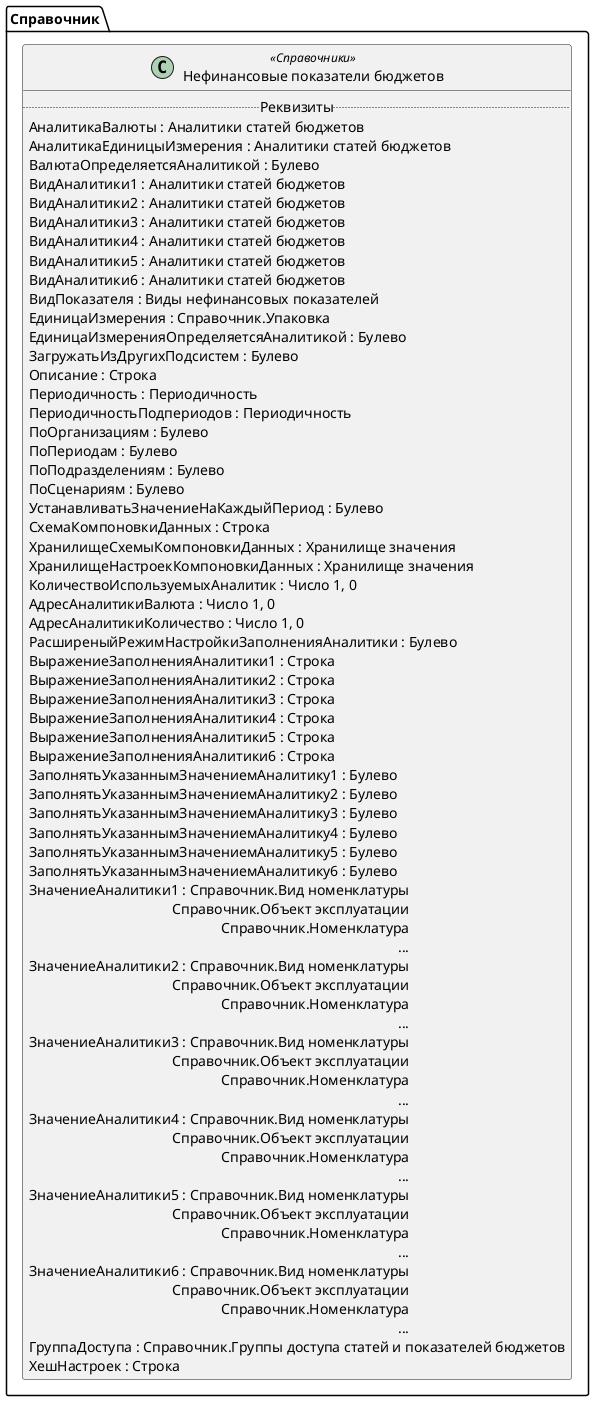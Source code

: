 ﻿@startuml НефинансовыеПоказателиБюджетов
'!include templates.wsd
'..\include templates.wsd
class Справочник.НефинансовыеПоказателиБюджетов as "Нефинансовые показатели бюджетов" <<Справочники>>
{
..Реквизиты..
АналитикаВалюты : Аналитики статей бюджетов
АналитикаЕдиницыИзмерения : Аналитики статей бюджетов
ВалютаОпределяетсяАналитикой : Булево
ВидАналитики1 : Аналитики статей бюджетов
ВидАналитики2 : Аналитики статей бюджетов
ВидАналитики3 : Аналитики статей бюджетов
ВидАналитики4 : Аналитики статей бюджетов
ВидАналитики5 : Аналитики статей бюджетов
ВидАналитики6 : Аналитики статей бюджетов
ВидПоказателя : Виды нефинансовых показателей
ЕдиницаИзмерения : Справочник.Упаковка
ЕдиницаИзмеренияОпределяетсяАналитикой : Булево
ЗагружатьИзДругихПодсистем : Булево
Описание : Строка
Периодичность : Периодичность
ПериодичностьПодпериодов : Периодичность
ПоОрганизациям : Булево
ПоПериодам : Булево
ПоПодразделениям : Булево
ПоСценариям : Булево
УстанавливатьЗначениеНаКаждыйПериод : Булево
СхемаКомпоновкиДанных : Строка
ХранилищеСхемыКомпоновкиДанных : Хранилище значения
ХранилищеНастроекКомпоновкиДанных : Хранилище значения
КоличествоИспользуемыхАналитик : Число 1, 0
АдресАналитикиВалюта : Число 1, 0
АдресАналитикиКоличество : Число 1, 0
РасширеныйРежимНастройкиЗаполненияАналитики : Булево
ВыражениеЗаполненияАналитики1 : Строка
ВыражениеЗаполненияАналитики2 : Строка
ВыражениеЗаполненияАналитики3 : Строка
ВыражениеЗаполненияАналитики4 : Строка
ВыражениеЗаполненияАналитики5 : Строка
ВыражениеЗаполненияАналитики6 : Строка
ЗаполнятьУказаннымЗначениемАналитику1 : Булево
ЗаполнятьУказаннымЗначениемАналитику2 : Булево
ЗаполнятьУказаннымЗначениемАналитику3 : Булево
ЗаполнятьУказаннымЗначениемАналитику4 : Булево
ЗаполнятьУказаннымЗначениемАналитику5 : Булево
ЗаполнятьУказаннымЗначениемАналитику6 : Булево
ЗначениеАналитики1 : Справочник.Вид номенклатуры\rСправочник.Объект эксплуатации\rСправочник.Номенклатура\r...
ЗначениеАналитики2 : Справочник.Вид номенклатуры\rСправочник.Объект эксплуатации\rСправочник.Номенклатура\r...
ЗначениеАналитики3 : Справочник.Вид номенклатуры\rСправочник.Объект эксплуатации\rСправочник.Номенклатура\r...
ЗначениеАналитики4 : Справочник.Вид номенклатуры\rСправочник.Объект эксплуатации\rСправочник.Номенклатура\r...
ЗначениеАналитики5 : Справочник.Вид номенклатуры\rСправочник.Объект эксплуатации\rСправочник.Номенклатура\r...
ЗначениеАналитики6 : Справочник.Вид номенклатуры\rСправочник.Объект эксплуатации\rСправочник.Номенклатура\r...
ГруппаДоступа : Справочник.Группы доступа статей и показателей бюджетов
ХешНастроек : Строка
}
@enduml
